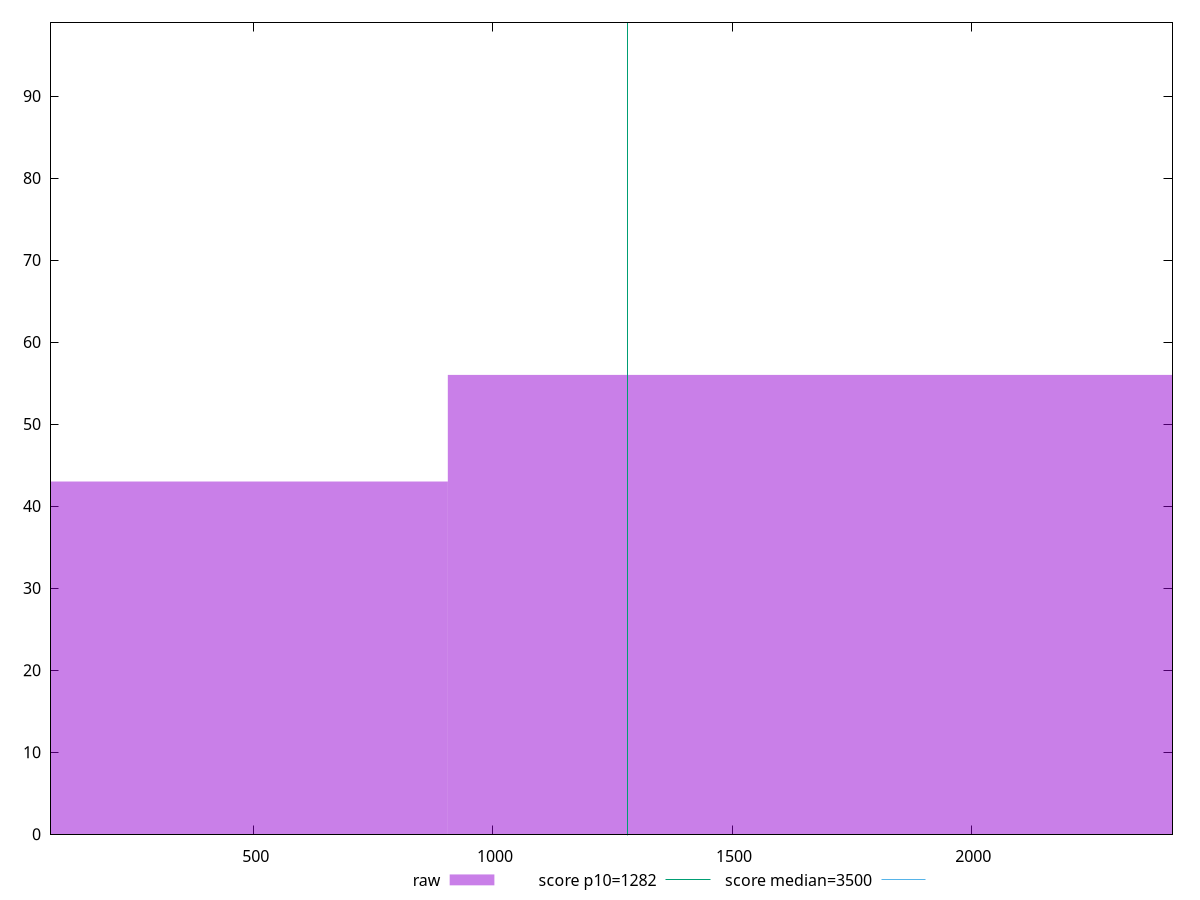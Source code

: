 reset

$raw <<EOF
1811.3302982688897 56
0 43
EOF

set key outside below
set boxwidth 1811.3302982688897
set xrange [73.844:2420.9439999999986]
set yrange [0:99]
set trange [0:99]
set style fill transparent solid 0.5 noborder

set parametric
set terminal svg size 640, 490 enhanced background rgb 'white'
set output "reports/report_00027_2021-02-24T12-40-31.850Z/bootup-time/samples/card/raw/histogram.svg"

plot $raw title "raw" with boxes, \
     1282,t title "score p10=1282", \
     3500,t title "score median=3500"

reset
